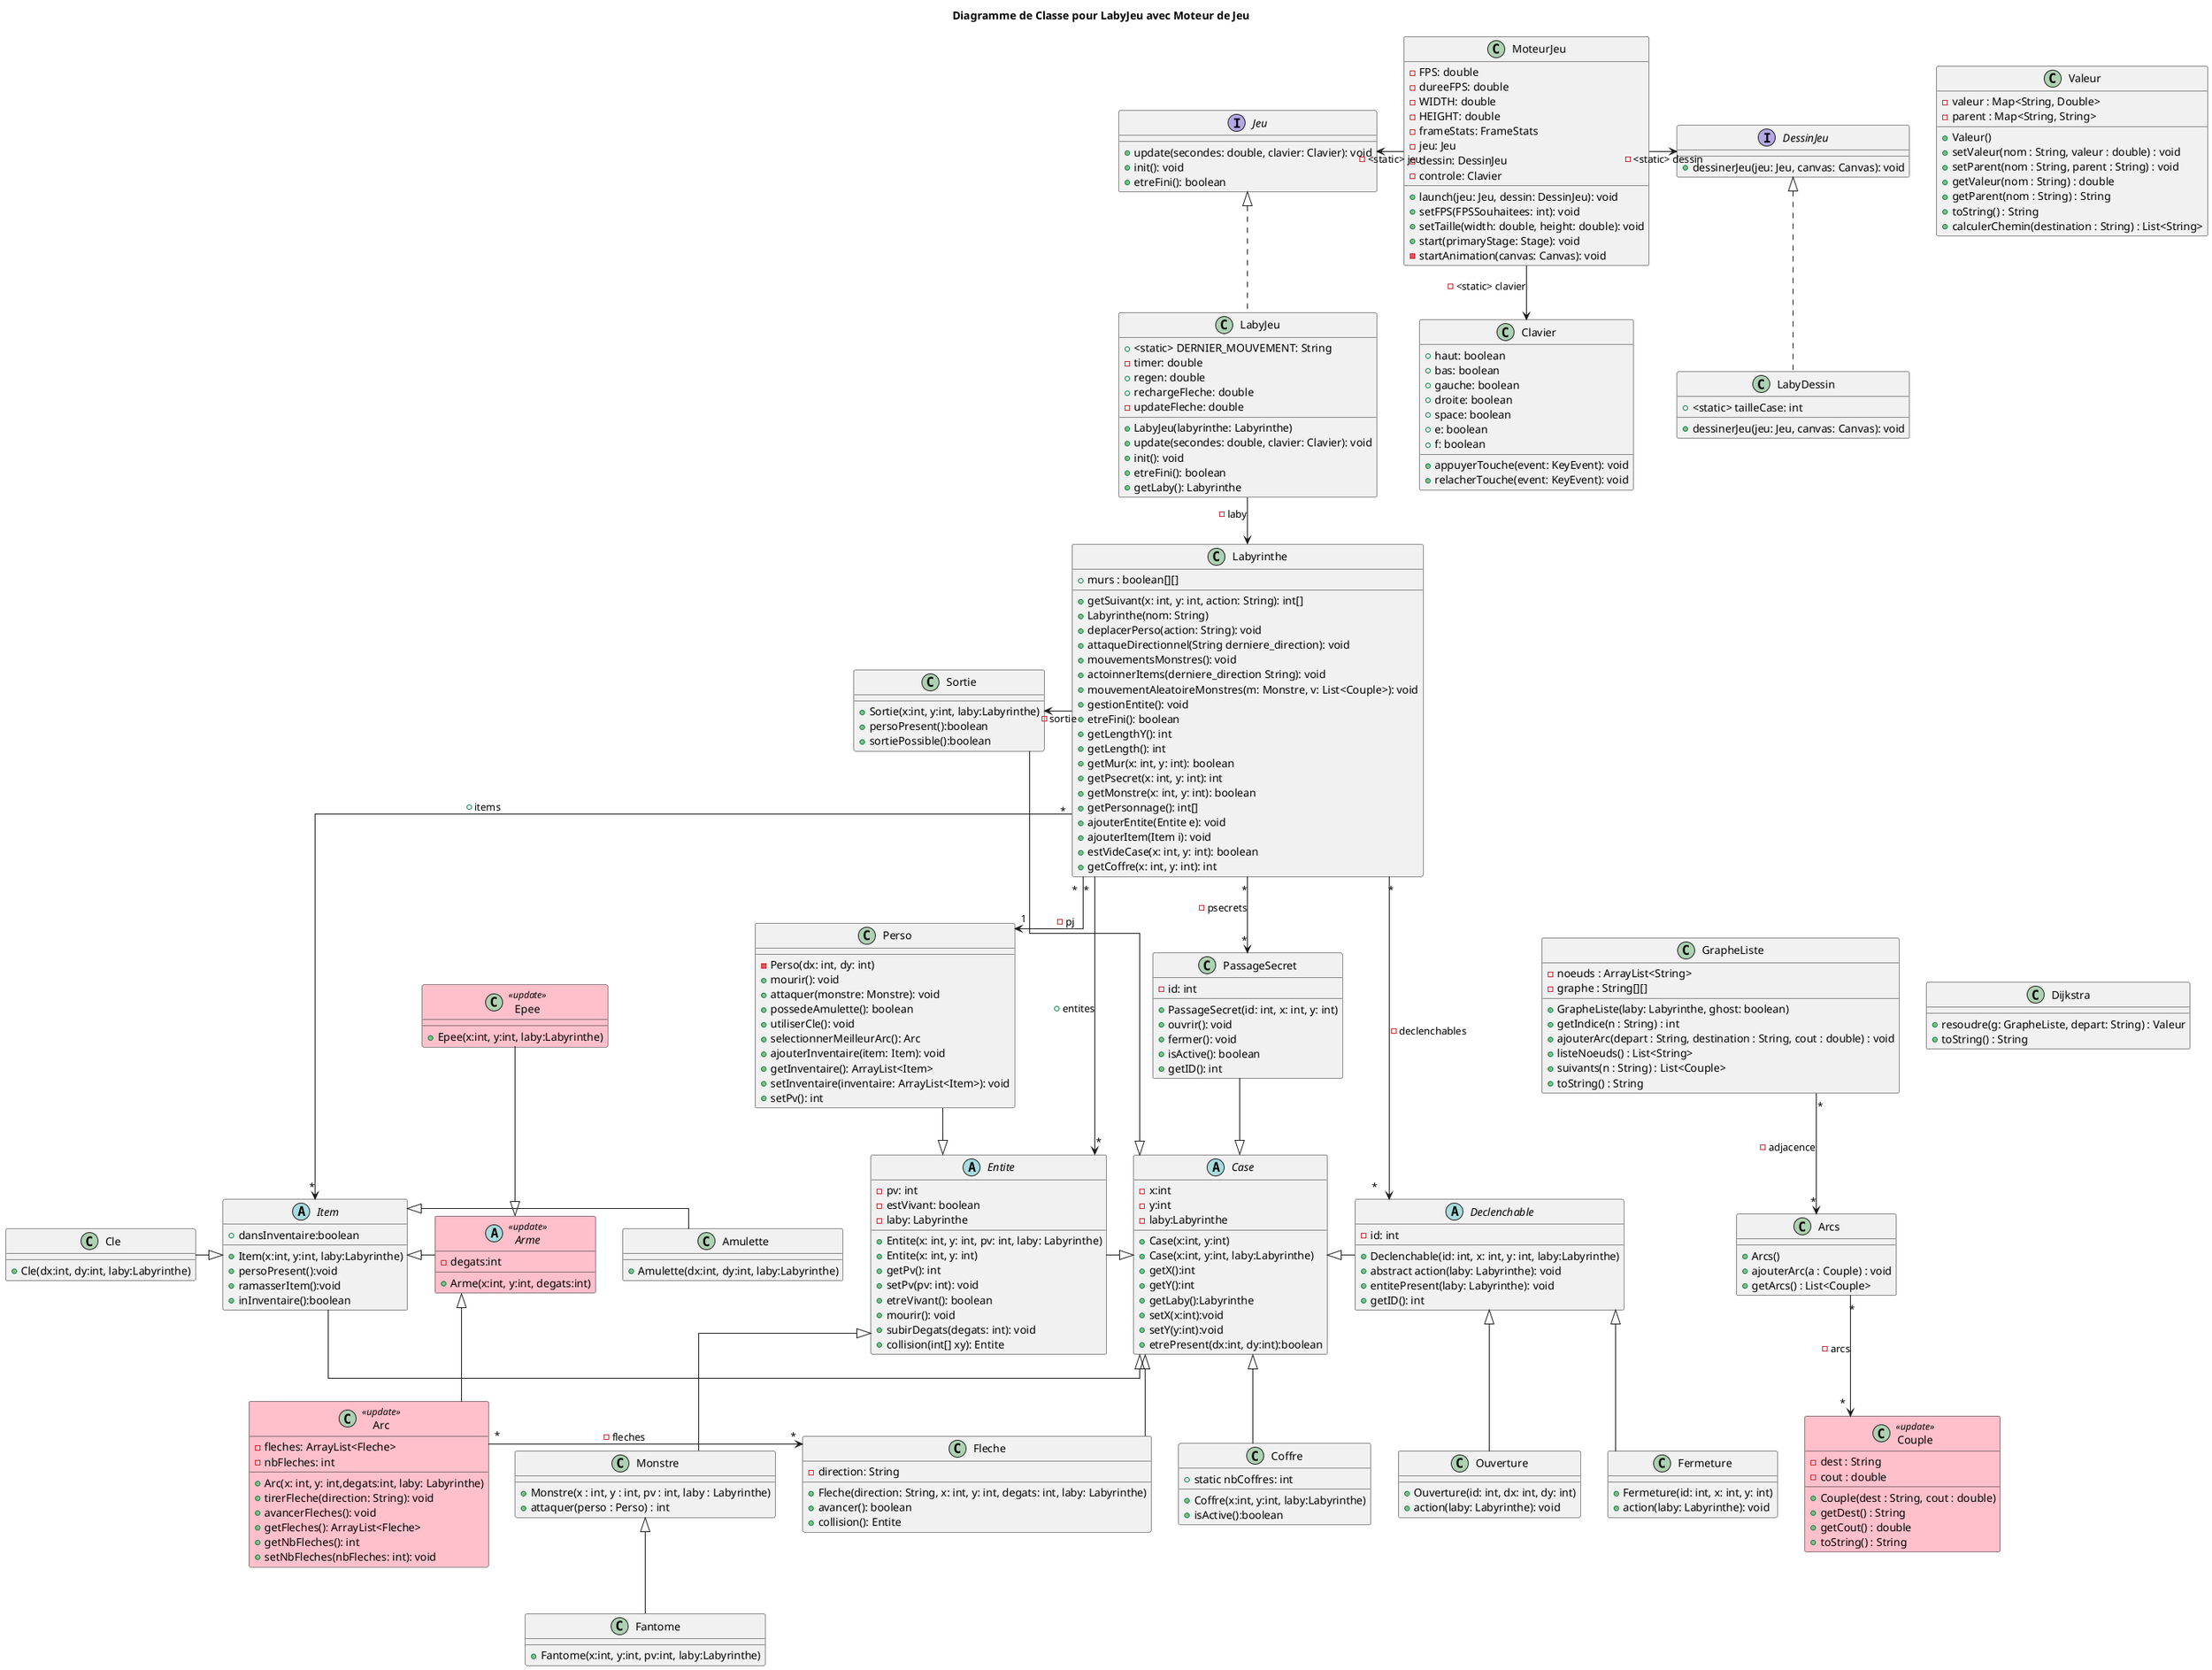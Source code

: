 @startuml
title Diagramme de Classe pour LabyJeu avec Moteur de Jeu

top to bottom direction
skinparam linetype ortho

interface Jeu {
    +update(secondes: double, clavier: Clavier): void
    +init(): void
    +etreFini(): boolean
}

class LabyJeu {
    +<static> DERNIER_MOUVEMENT: String
    -timer: double
    +regen: double
    +rechargeFleche: double
    -updateFleche: double

    +LabyJeu(labyrinthe: Labyrinthe)
    +update(secondes: double, clavier: Clavier): void
    +init(): void
    +etreFini(): boolean
    +getLaby(): Labyrinthe
}

interface DessinJeu {
    +dessinerJeu(jeu: Jeu, canvas: Canvas): void
}

class LabyDessin {
    +<static> tailleCase: int
    +dessinerJeu(jeu: Jeu, canvas: Canvas): void

}

class Labyrinthe {
    +murs : boolean[][]


    +getSuivant(x: int, y: int, action: String): int[]
    +Labyrinthe(nom: String)
    +deplacerPerso(action: String): void
    +attaqueDirectionnel(String derniere_direction): void
    +mouvementsMonstres(): void
    +actoinnerItems(derniere_direction String): void
    +mouvementAleatoireMonstres(m: Monstre, v: List<Couple>): void
    +gestionEntite(): void
    +etreFini(): boolean
    +getLengthY(): int
    +getLength(): int
    +getMur(x: int, y: int): boolean
    +getPsecret(x: int, y: int): int
    +getMonstre(x: int, y: int): boolean
    +getPersonnage(): int[]
    +ajouterEntite(Entite e): void
    +ajouterItem(Item i): void
    +estVideCase(x: int, y: int): boolean
    +getCoffre(x: int, y: int): int
}

class Clavier {
    +haut: boolean
    +bas: boolean
    +gauche: boolean
    +droite: boolean
    +space: boolean
    +e: boolean
    +f: boolean
'    +i: boolean
    +appuyerTouche(event: KeyEvent): void
    +relacherTouche(event: KeyEvent): void
}

class MoteurJeu {
    -FPS: double
    -dureeFPS: double
    -WIDTH: double
    -HEIGHT: double
    -frameStats: FrameStats
    -jeu: Jeu
    -dessin: DessinJeu
    -controle: Clavier
    +launch(jeu: Jeu, dessin: DessinJeu): void
    +setFPS(FPSSouhaitees: int): void
    +setTaille(width: double, height: double): void
    +start(primaryStage: Stage): void
    -startAnimation(canvas: Canvas): void
}
class Monstre{
    + Monstre(x : int, y : int, pv : int, laby : Labyrinthe)
    + attaquer(perso : Perso) : int
             }


class Perso {
    -Perso(dx: int, dy: int)
    +mourir(): void
    +attaquer(monstre: Monstre): void
    +possedeAmulette(): boolean
    +utiliserCle(): void
    +selectionnerMeilleurArc(): Arc
    +ajouterInventaire(item: Item): void
    +getInventaire(): ArrayList<Item>
    +setInventaire(inventaire: ArrayList<Item>): void
    +setPv(): int
}

abstract class Declenchable {
    -id: int
    +Declenchable(id: int, x: int, y: int, laby:Labyrinthe)
    +abstract action(laby: Labyrinthe): void
    +entitePresent(laby: Labyrinthe): void
    +getID(): int
}

class PassageSecret{
    -id: int
    +PassageSecret(id: int, x: int, y: int)
    +ouvrir(): void
    +fermer(): void
    +isActive(): boolean
    +getID(): int
}

class Ouverture{
    +Ouverture(id: int, dx: int, dy: int)
    +action(laby: Labyrinthe): void
}

class Fermeture{
    +Fermeture(id: int, x: int, y: int)
    +action(laby: Labyrinthe): void
}

abstract class Entite{
    -pv: int
    -estVivant: boolean
    -laby: Labyrinthe
    +Entite(x: int, y: int, pv: int, laby: Labyrinthe)
    +Entite(x: int, y: int)
    +getPv(): int
    +setPv(pv: int): void
    +etreVivant(): boolean
    +mourir(): void
    +subirDegats(degats: int): void
    +collision(int[] xy): Entite
}

class Couple <<update>>{
    -dest : String
    -cout : double

    +Couple(dest : String, cout : double)
    +getDest() : String
    +getCout() : double
    +toString() : String
}

class Arc <<update>> extends Arme {
    -fleches: ArrayList<Fleche>
    -nbFleches: int

    +Arc(x: int, y: int,degats:int, laby: Labyrinthe)
    +tirerFleche(direction: String): void
    +avancerFleches(): void
    +getFleches(): ArrayList<Fleche>
    +getNbFleches(): int
    +setNbFleches(nbFleches: int): void
}

class Fleche extends Case{
    -direction: String

    +Fleche(direction: String, x: int, y: int, degats: int, laby: Labyrinthe)
    +avancer(): boolean
    +collision(): Entite
}
'    - dest : String
'    - cout : double
'
'    + Arc(dest : String, cout : double)
'    + getDest() : String
'    + getCout() : double
'    + toString() : String

class Arcs{
        + Arcs()
        + ajouterArc(a : Couple) : void
        + getArcs() : List<Couple>
    }


class Dijkstra{
    +resoudre(g: GrapheListe, depart: String) : Valeur
    +toString() : String
              }
class GrapheListe{
    - noeuds : ArrayList<String>
    - graphe : String[][]

    + GrapheListe(laby: Labyrinthe, ghost: boolean)
    + getIndice(n : String) : int
    + ajouterArc(depart : String, destination : String, cout : double) : void
    + listeNoeuds() : List<String>
    + suivants(n : String) : List<Couple>
    + toString() : String
                 }

class Valeur{
    - valeur : Map<String, Double>
    - parent : Map<String, String>

    + Valeur()
    + setValeur(nom : String, valeur : double) : void
    + setParent(nom : String, parent : String) : void
    + getValeur(nom : String) : double
    + getParent(nom : String) : String
    + toString() : String
    + calculerChemin(destination : String) : List<String>
            }


    skinparam class {
        BackgroundColor<<update>> Pink
    }
    class Amulette  {
        +Amulette(dx:int, dy:int, laby:Labyrinthe)
    }

abstract class Item {
        +dansInventaire:boolean
        +Item(x:int, y:int, laby:Labyrinthe)
        +persoPresent():void
        +ramasserItem():void
        +inInventaire():boolean
    }

class Sortie {
    +Sortie(x:int, y:int, laby:Labyrinthe)
    +persoPresent():boolean
    +sortiePossible():boolean
}

abstract class Case {
    -x:int
    -y:int
    -laby:Labyrinthe
    +Case(x:int, y:int)
    +Case(x:int, y:int, laby:Labyrinthe)
    +getX():int
    +getY():int
    +getLaby():Labyrinthe
    +setX(x:int):void
    +setY(y:int):void
    +etrePresent(dx:int, dy:int):boolean
}

class Coffre extends Case{
    +static nbCoffres: int
    +Coffre(x:int, y:int, laby:Labyrinthe)
    +isActive():boolean
}
class Fantome extends Monstre{
    +Fantome(x:int, y:int, pv:int, laby:Labyrinthe)
}
class Cle {
    +Cle(dx:int, dy:int, laby:Labyrinthe)
}

abstract class Arme <<update>> {
    -degats:int
    +Arme(x:int, y:int, degats:int)
}

class Epee <<update>>{
    +Epee(x:int, y:int, laby:Labyrinthe)
}



Arc "*"->"*" Fleche : -fleches

Item <|- Arme

Jeu <|.. LabyJeu
LabyJeu --> Labyrinthe : -laby
MoteurJeu -l-> Jeu : -<static> jeu
MoteurJeu -r-> DessinJeu : -<static> dessin
MoteurJeu --> Clavier : -<static> clavier
DessinJeu <|.. LabyDessin
Labyrinthe "*"-->"1" Perso : -pj
  Labyrinthe "*"-->"*" PassageSecret : -psecrets
Declenchable "*"<-u--"*" Labyrinthe : -declenchables
 Declenchable <|-- Ouverture
 Declenchable <|-- Fermeture

PassageSecret ---[hidden]r> Dijkstra
'Perso -r[hidden]-> Valeur
'Perso -[hidden]> GrapheListe
GrapheListe "*"-->"*" Arcs : - adjacence
Arcs "*"-->"*" Couple : - arcs
Perso -d-|> Entite
Monstre -u-|> Entite

'Labyrinthe "*"-> "*" Entite : +entites
Labyrinthe "*"--d> "*" Entite : +entites

'Ajout du SpriteManager
'Entite ..> SpriteManager : <<use>>
'LabyDessin ..> SpriteManager : <<use>>
'
'LabyDessin -> SpriteManager : -spriteManager
'Entite -> SpriteManager : -spriteManager
'SpriteManager -[hidden]-> LabyDessin

Labyrinthe -l> Sortie : -sortie
Labyrinthe "*"-down> "*" Item : +items

Entite -|> Case
Item -|> Case
Declenchable -u|> Case
PassageSecret --|> Case
Sortie -|> Case
'Sortie -[hidden]> PassageSecret
Labyrinthe -[hidden]> Case

'Case -[hidden]> Ouverture
Amulette -l-|> Item
GrapheListe -[hidden]r-> Dijkstra
Cle -|> Item

Epee --|> Arme


@enduml